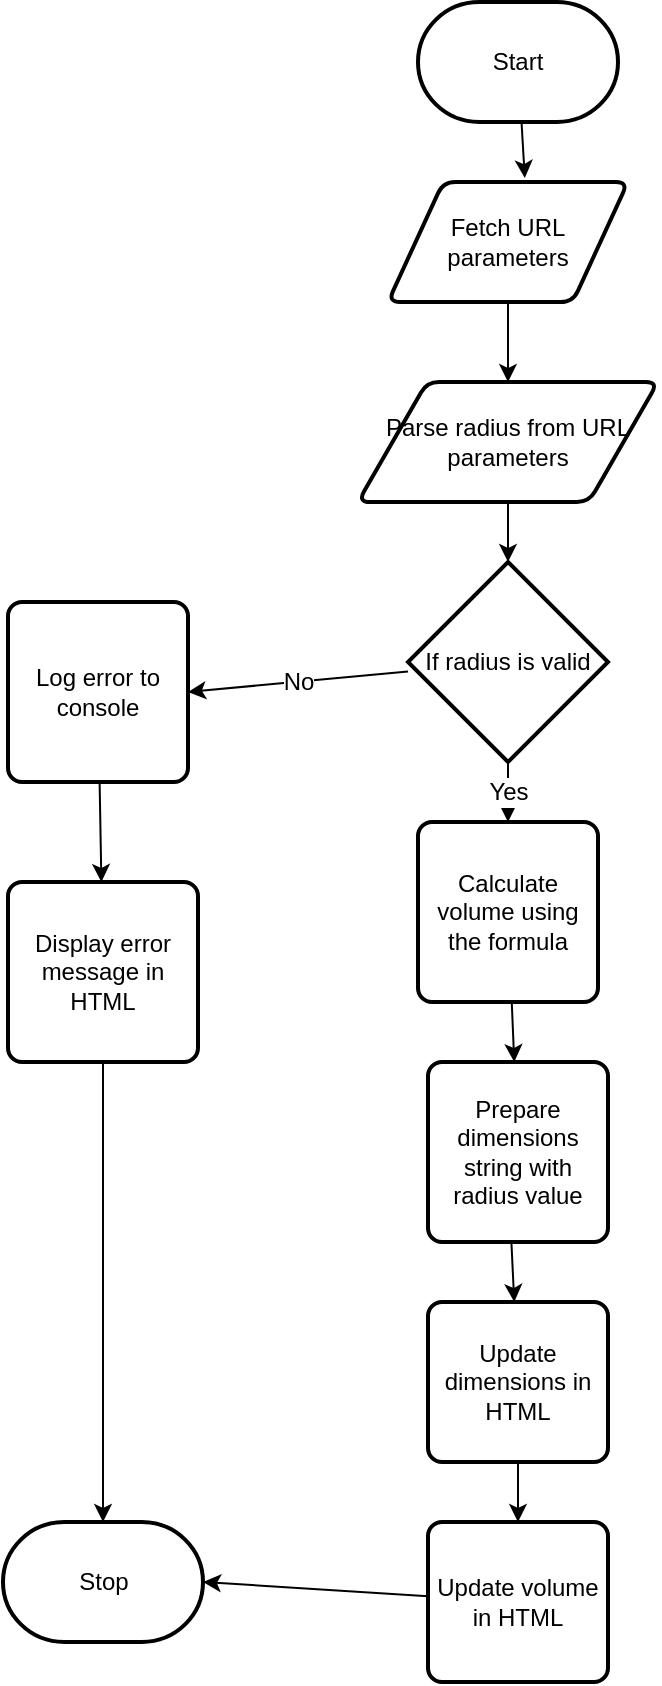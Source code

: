 <mxfile>
    <diagram id="HIP3nbAZw_EuaXWnEj3U" name="Page-1">
        <mxGraphModel dx="1685" dy="597" grid="1" gridSize="10" guides="1" tooltips="1" connect="1" arrows="1" fold="1" page="1" pageScale="1" pageWidth="850" pageHeight="1100" math="0" shadow="0">
            <root>
                <mxCell id="0"/>
                <mxCell id="1" parent="0"/>
                <mxCell id="5" style="edgeStyle=none;html=1;entryX=0.57;entryY=-0.033;entryDx=0;entryDy=0;entryPerimeter=0;" edge="1" parent="1" source="2" target="4">
                    <mxGeometry relative="1" as="geometry"/>
                </mxCell>
                <mxCell id="2" value="Start" style="strokeWidth=2;html=1;shape=mxgraph.flowchart.terminator;whiteSpace=wrap;" parent="1" vertex="1">
                    <mxGeometry x="375" y="10" width="100" height="60" as="geometry"/>
                </mxCell>
                <mxCell id="3" value="Stop" style="strokeWidth=2;html=1;shape=mxgraph.flowchart.terminator;whiteSpace=wrap;" parent="1" vertex="1">
                    <mxGeometry x="167.5" y="770" width="100" height="60" as="geometry"/>
                </mxCell>
                <mxCell id="8" style="edgeStyle=none;html=1;" edge="1" parent="1" source="4" target="6">
                    <mxGeometry relative="1" as="geometry"/>
                </mxCell>
                <mxCell id="4" value="Fetch URL parameters" style="shape=parallelogram;html=1;strokeWidth=2;perimeter=parallelogramPerimeter;whiteSpace=wrap;rounded=1;arcSize=12;size=0.23;" vertex="1" parent="1">
                    <mxGeometry x="360" y="100" width="120" height="60" as="geometry"/>
                </mxCell>
                <mxCell id="11" style="edgeStyle=none;html=1;" edge="1" parent="1" source="6" target="9">
                    <mxGeometry relative="1" as="geometry"/>
                </mxCell>
                <mxCell id="6" value="Parse radius from URL parameters" style="shape=parallelogram;html=1;strokeWidth=2;perimeter=parallelogramPerimeter;whiteSpace=wrap;rounded=1;arcSize=12;size=0.23;" vertex="1" parent="1">
                    <mxGeometry x="345" y="200" width="150" height="60" as="geometry"/>
                </mxCell>
                <mxCell id="12" value="Yes" style="edgeStyle=none;html=1;fontSize=12;" edge="1" parent="1" source="9" target="10">
                    <mxGeometry relative="1" as="geometry"/>
                </mxCell>
                <mxCell id="23" value="No" style="edgeStyle=none;html=1;entryX=1;entryY=0.5;entryDx=0;entryDy=0;fontSize=12;" edge="1" parent="1" source="9" target="21">
                    <mxGeometry relative="1" as="geometry"/>
                </mxCell>
                <mxCell id="9" value="If radius is valid" style="strokeWidth=2;html=1;shape=mxgraph.flowchart.decision;whiteSpace=wrap;" vertex="1" parent="1">
                    <mxGeometry x="370" y="290" width="100" height="100" as="geometry"/>
                </mxCell>
                <mxCell id="32" value="" style="edgeStyle=none;html=1;fontSize=12;" edge="1" parent="1" source="10" target="29">
                    <mxGeometry relative="1" as="geometry"/>
                </mxCell>
                <mxCell id="10" value="Calculate volume using the formula" style="rounded=1;whiteSpace=wrap;html=1;absoluteArcSize=1;arcSize=14;strokeWidth=2;" vertex="1" parent="1">
                    <mxGeometry x="375" y="420" width="90" height="90" as="geometry"/>
                </mxCell>
                <mxCell id="18" style="edgeStyle=none;html=1;fontSize=12;" edge="1" parent="1" target="16">
                    <mxGeometry relative="1" as="geometry">
                        <mxPoint x="420.761" y="610" as="sourcePoint"/>
                    </mxGeometry>
                </mxCell>
                <mxCell id="20" style="edgeStyle=none;html=1;fontSize=12;" edge="1" parent="1" source="16" target="19">
                    <mxGeometry relative="1" as="geometry"/>
                </mxCell>
                <mxCell id="16" value="Update dimensions in HTML" style="rounded=1;whiteSpace=wrap;html=1;absoluteArcSize=1;arcSize=14;strokeWidth=2;labelBackgroundColor=none;fontSize=12;" vertex="1" parent="1">
                    <mxGeometry x="380" y="660" width="90" height="80" as="geometry"/>
                </mxCell>
                <mxCell id="26" style="edgeStyle=none;html=1;entryX=1;entryY=0.5;entryDx=0;entryDy=0;entryPerimeter=0;fontSize=12;" edge="1" parent="1" source="19" target="3">
                    <mxGeometry relative="1" as="geometry"/>
                </mxCell>
                <mxCell id="19" value="Update volume in HTML" style="rounded=1;whiteSpace=wrap;html=1;absoluteArcSize=1;arcSize=14;strokeWidth=2;labelBackgroundColor=none;fontSize=12;" vertex="1" parent="1">
                    <mxGeometry x="380" y="770" width="90" height="80" as="geometry"/>
                </mxCell>
                <mxCell id="25" style="edgeStyle=none;html=1;fontSize=12;" edge="1" parent="1" source="21" target="24">
                    <mxGeometry relative="1" as="geometry"/>
                </mxCell>
                <mxCell id="21" value="Log error to console" style="rounded=1;whiteSpace=wrap;html=1;absoluteArcSize=1;arcSize=14;strokeWidth=2;labelBackgroundColor=none;fontSize=12;" vertex="1" parent="1">
                    <mxGeometry x="170" y="310" width="90" height="90" as="geometry"/>
                </mxCell>
                <mxCell id="27" style="edgeStyle=none;html=1;fontSize=12;" edge="1" parent="1" source="24" target="3">
                    <mxGeometry relative="1" as="geometry"/>
                </mxCell>
                <mxCell id="24" value="Display error message in HTML" style="rounded=1;whiteSpace=wrap;html=1;absoluteArcSize=1;arcSize=14;strokeWidth=2;labelBackgroundColor=none;fontSize=12;" vertex="1" parent="1">
                    <mxGeometry x="170" y="450" width="95" height="90" as="geometry"/>
                </mxCell>
                <mxCell id="29" value="&lt;span style=&quot;&quot;&gt;Prepare dimensions string with radius value&lt;/span&gt;" style="rounded=1;whiteSpace=wrap;html=1;absoluteArcSize=1;arcSize=14;strokeWidth=2;labelBackgroundColor=none;fontSize=12;" vertex="1" parent="1">
                    <mxGeometry x="380" y="540" width="90" height="90" as="geometry"/>
                </mxCell>
            </root>
        </mxGraphModel>
    </diagram>
</mxfile>